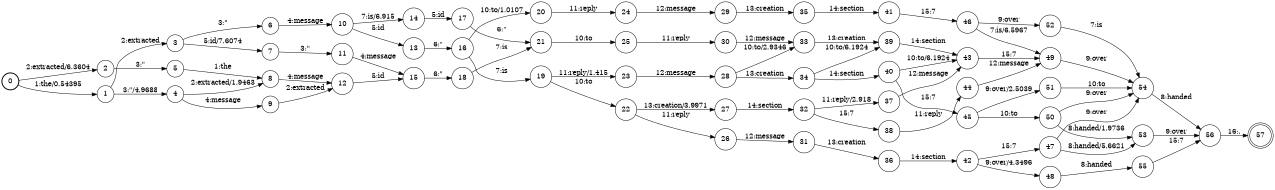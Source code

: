 digraph FST {
rankdir = LR;
size = "8.5,11";
label = "";
center = 1;
orientation = Portrait;
ranksep = "0.4";
nodesep = "0.25";
0 [label = "0", shape = circle, style = bold, fontsize = 14]
	0 -> 1 [label = "1:the/0.54395", fontsize = 14];
	0 -> 2 [label = "2:extracted/6.3604", fontsize = 14];
1 [label = "1", shape = circle, style = solid, fontsize = 14]
	1 -> 3 [label = "2:extracted", fontsize = 14];
	1 -> 4 [label = "3:&quot;/4.9688", fontsize = 14];
2 [label = "2", shape = circle, style = solid, fontsize = 14]
	2 -> 5 [label = "3:&quot;", fontsize = 14];
3 [label = "3", shape = circle, style = solid, fontsize = 14]
	3 -> 6 [label = "3:&quot;", fontsize = 14];
	3 -> 7 [label = "5:id/7.6074", fontsize = 14];
4 [label = "4", shape = circle, style = solid, fontsize = 14]
	4 -> 8 [label = "2:extracted/1.9463", fontsize = 14];
	4 -> 9 [label = "4:message", fontsize = 14];
5 [label = "5", shape = circle, style = solid, fontsize = 14]
	5 -> 8 [label = "1:the", fontsize = 14];
6 [label = "6", shape = circle, style = solid, fontsize = 14]
	6 -> 10 [label = "4:message", fontsize = 14];
7 [label = "7", shape = circle, style = solid, fontsize = 14]
	7 -> 11 [label = "3:&quot;", fontsize = 14];
8 [label = "8", shape = circle, style = solid, fontsize = 14]
	8 -> 12 [label = "4:message", fontsize = 14];
9 [label = "9", shape = circle, style = solid, fontsize = 14]
	9 -> 12 [label = "2:extracted", fontsize = 14];
10 [label = "10", shape = circle, style = solid, fontsize = 14]
	10 -> 13 [label = "5:id", fontsize = 14];
	10 -> 14 [label = "7:is/6.915", fontsize = 14];
11 [label = "11", shape = circle, style = solid, fontsize = 14]
	11 -> 15 [label = "4:message", fontsize = 14];
12 [label = "12", shape = circle, style = solid, fontsize = 14]
	12 -> 15 [label = "5:id", fontsize = 14];
13 [label = "13", shape = circle, style = solid, fontsize = 14]
	13 -> 16 [label = "6:&quot;", fontsize = 14];
14 [label = "14", shape = circle, style = solid, fontsize = 14]
	14 -> 17 [label = "5:id", fontsize = 14];
15 [label = "15", shape = circle, style = solid, fontsize = 14]
	15 -> 18 [label = "6:&quot;", fontsize = 14];
16 [label = "16", shape = circle, style = solid, fontsize = 14]
	16 -> 19 [label = "7:is", fontsize = 14];
	16 -> 20 [label = "10:to/1.0107", fontsize = 14];
17 [label = "17", shape = circle, style = solid, fontsize = 14]
	17 -> 21 [label = "6:&quot;", fontsize = 14];
18 [label = "18", shape = circle, style = solid, fontsize = 14]
	18 -> 21 [label = "7:is", fontsize = 14];
19 [label = "19", shape = circle, style = solid, fontsize = 14]
	19 -> 22 [label = "10:to", fontsize = 14];
	19 -> 23 [label = "11:reply/1.415", fontsize = 14];
20 [label = "20", shape = circle, style = solid, fontsize = 14]
	20 -> 24 [label = "11:reply", fontsize = 14];
21 [label = "21", shape = circle, style = solid, fontsize = 14]
	21 -> 25 [label = "10:to", fontsize = 14];
22 [label = "22", shape = circle, style = solid, fontsize = 14]
	22 -> 26 [label = "11:reply", fontsize = 14];
	22 -> 27 [label = "13:creation/3.9971", fontsize = 14];
23 [label = "23", shape = circle, style = solid, fontsize = 14]
	23 -> 28 [label = "12:message", fontsize = 14];
24 [label = "24", shape = circle, style = solid, fontsize = 14]
	24 -> 29 [label = "12:message", fontsize = 14];
25 [label = "25", shape = circle, style = solid, fontsize = 14]
	25 -> 30 [label = "11:reply", fontsize = 14];
26 [label = "26", shape = circle, style = solid, fontsize = 14]
	26 -> 31 [label = "12:message", fontsize = 14];
27 [label = "27", shape = circle, style = solid, fontsize = 14]
	27 -> 32 [label = "14:section", fontsize = 14];
28 [label = "28", shape = circle, style = solid, fontsize = 14]
	28 -> 33 [label = "10:to/2.9346", fontsize = 14];
	28 -> 34 [label = "13:creation", fontsize = 14];
29 [label = "29", shape = circle, style = solid, fontsize = 14]
	29 -> 35 [label = "13:creation", fontsize = 14];
30 [label = "30", shape = circle, style = solid, fontsize = 14]
	30 -> 33 [label = "12:message", fontsize = 14];
31 [label = "31", shape = circle, style = solid, fontsize = 14]
	31 -> 36 [label = "13:creation", fontsize = 14];
32 [label = "32", shape = circle, style = solid, fontsize = 14]
	32 -> 37 [label = "11:reply/2.918", fontsize = 14];
	32 -> 38 [label = "15:7", fontsize = 14];
33 [label = "33", shape = circle, style = solid, fontsize = 14]
	33 -> 39 [label = "13:creation", fontsize = 14];
34 [label = "34", shape = circle, style = solid, fontsize = 14]
	34 -> 39 [label = "10:to/6.1924", fontsize = 14];
	34 -> 40 [label = "14:section", fontsize = 14];
35 [label = "35", shape = circle, style = solid, fontsize = 14]
	35 -> 41 [label = "14:section", fontsize = 14];
36 [label = "36", shape = circle, style = solid, fontsize = 14]
	36 -> 42 [label = "14:section", fontsize = 14];
37 [label = "37", shape = circle, style = solid, fontsize = 14]
	37 -> 43 [label = "12:message", fontsize = 14];
38 [label = "38", shape = circle, style = solid, fontsize = 14]
	38 -> 44 [label = "11:reply", fontsize = 14];
39 [label = "39", shape = circle, style = solid, fontsize = 14]
	39 -> 43 [label = "14:section", fontsize = 14];
40 [label = "40", shape = circle, style = solid, fontsize = 14]
	40 -> 43 [label = "10:to/6.1924", fontsize = 14];
	40 -> 45 [label = "15:7", fontsize = 14];
41 [label = "41", shape = circle, style = solid, fontsize = 14]
	41 -> 46 [label = "15:7", fontsize = 14];
42 [label = "42", shape = circle, style = solid, fontsize = 14]
	42 -> 48 [label = "9:over/4.3496", fontsize = 14];
	42 -> 47 [label = "15:7", fontsize = 14];
43 [label = "43", shape = circle, style = solid, fontsize = 14]
	43 -> 49 [label = "15:7", fontsize = 14];
44 [label = "44", shape = circle, style = solid, fontsize = 14]
	44 -> 49 [label = "12:message", fontsize = 14];
45 [label = "45", shape = circle, style = solid, fontsize = 14]
	45 -> 51 [label = "9:over/2.5039", fontsize = 14];
	45 -> 50 [label = "10:to", fontsize = 14];
46 [label = "46", shape = circle, style = solid, fontsize = 14]
	46 -> 49 [label = "7:is/6.5967", fontsize = 14];
	46 -> 52 [label = "9:over", fontsize = 14];
47 [label = "47", shape = circle, style = solid, fontsize = 14]
	47 -> 53 [label = "8:handed/5.6621", fontsize = 14];
	47 -> 54 [label = "9:over", fontsize = 14];
48 [label = "48", shape = circle, style = solid, fontsize = 14]
	48 -> 55 [label = "8:handed", fontsize = 14];
49 [label = "49", shape = circle, style = solid, fontsize = 14]
	49 -> 54 [label = "9:over", fontsize = 14];
50 [label = "50", shape = circle, style = solid, fontsize = 14]
	50 -> 53 [label = "8:handed/1.9736", fontsize = 14];
	50 -> 54 [label = "9:over", fontsize = 14];
51 [label = "51", shape = circle, style = solid, fontsize = 14]
	51 -> 54 [label = "10:to", fontsize = 14];
52 [label = "52", shape = circle, style = solid, fontsize = 14]
	52 -> 54 [label = "7:is", fontsize = 14];
53 [label = "53", shape = circle, style = solid, fontsize = 14]
	53 -> 56 [label = "9:over", fontsize = 14];
54 [label = "54", shape = circle, style = solid, fontsize = 14]
	54 -> 56 [label = "8:handed", fontsize = 14];
55 [label = "55", shape = circle, style = solid, fontsize = 14]
	55 -> 56 [label = "15:7", fontsize = 14];
56 [label = "56", shape = circle, style = solid, fontsize = 14]
	56 -> 57 [label = "16:.", fontsize = 14];
57 [label = "57", shape = doublecircle, style = solid, fontsize = 14]
}
